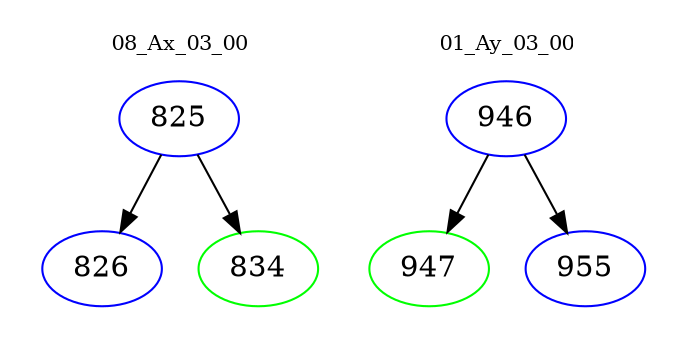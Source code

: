 digraph{
subgraph cluster_0 {
color = white
label = "08_Ax_03_00";
fontsize=10;
T0_825 [label="825", color="blue"]
T0_825 -> T0_826 [color="black"]
T0_826 [label="826", color="blue"]
T0_825 -> T0_834 [color="black"]
T0_834 [label="834", color="green"]
}
subgraph cluster_1 {
color = white
label = "01_Ay_03_00";
fontsize=10;
T1_946 [label="946", color="blue"]
T1_946 -> T1_947 [color="black"]
T1_947 [label="947", color="green"]
T1_946 -> T1_955 [color="black"]
T1_955 [label="955", color="blue"]
}
}
